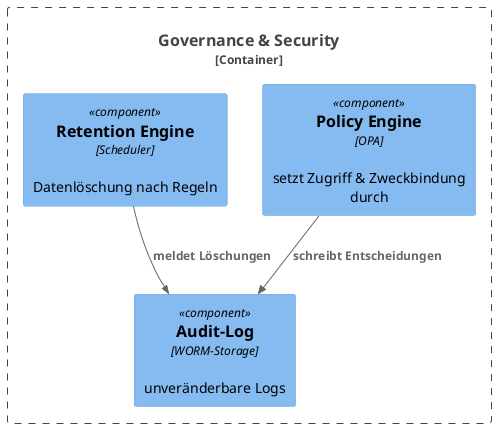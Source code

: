 @startuml
!include <C4/C4_Component>

Container_Boundary(governance, "Governance & Security") {
  Component(policy, "Policy Engine", "OPA", "setzt Zugriff & Zweckbindung durch")
  Component(audit, "Audit-Log", "WORM-Storage", "unveränderbare Logs")
  Component(retention, "Retention Engine", "Scheduler", "Datenlöschung nach Regeln")
}

Rel(policy, audit, "schreibt Entscheidungen")
Rel(retention, audit, "meldet Löschungen")

@enduml